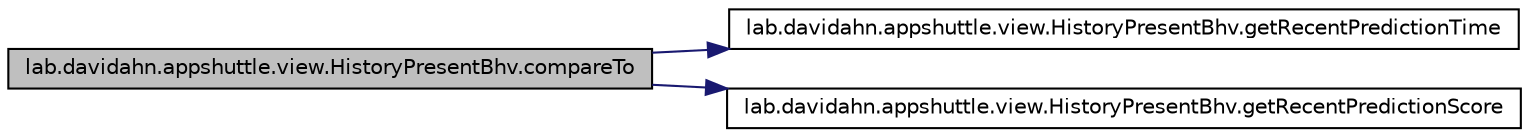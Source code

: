 digraph G
{
 // INTERACTIVE_SVG=YES
  edge [fontname="Helvetica",fontsize="10",labelfontname="Helvetica",labelfontsize="10"];
  node [fontname="Helvetica",fontsize="10",shape=record];
  rankdir="LR";
  Node1 [label="lab.davidahn.appshuttle.view.HistoryPresentBhv.compareTo",height=0.2,width=0.4,color="black", fillcolor="grey75", style="filled" fontcolor="black"];
  Node1 -> Node2 [color="midnightblue",fontsize="10",style="solid"];
  Node2 [label="lab.davidahn.appshuttle.view.HistoryPresentBhv.getRecentPredictionTime",height=0.2,width=0.4,color="black", fillcolor="white", style="filled",URL="$classlab_1_1davidahn_1_1appshuttle_1_1view_1_1_history_present_bhv.html#a427dc2c2de95e342041aa00611a802a7"];
  Node1 -> Node3 [color="midnightblue",fontsize="10",style="solid"];
  Node3 [label="lab.davidahn.appshuttle.view.HistoryPresentBhv.getRecentPredictionScore",height=0.2,width=0.4,color="black", fillcolor="white", style="filled",URL="$classlab_1_1davidahn_1_1appshuttle_1_1view_1_1_history_present_bhv.html#a63e3803599cb9e3689301e677ebda761"];
}
